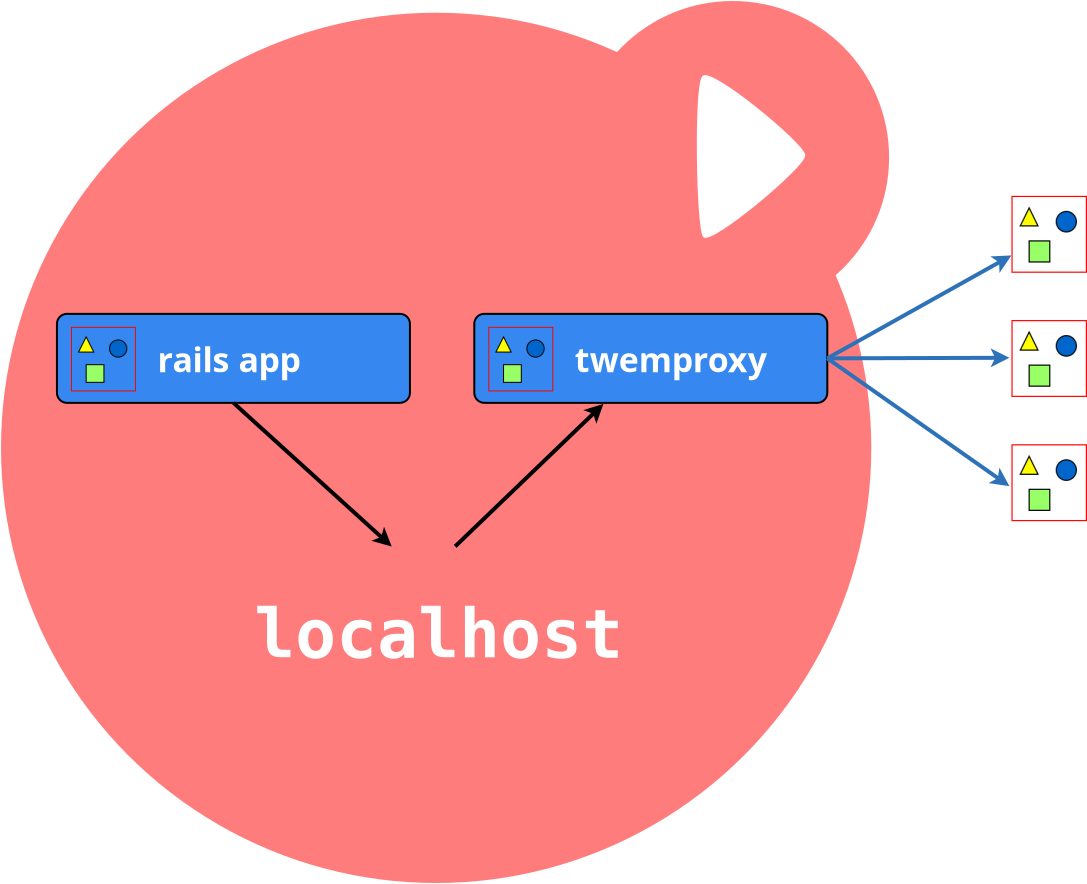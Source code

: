 <?xml version="1.0" encoding="UTF-8"?>
<dia:diagram xmlns:dia="http://www.lysator.liu.se/~alla/dia/">
  <dia:layer name="Background" visible="true" active="true">
    <dia:object type="Standard - Ellipse" version="0" id="O0">
      <dia:attribute name="obj_pos">
        <dia:point val="46.31,2.778"/>
      </dia:attribute>
      <dia:attribute name="obj_bb">
        <dia:rectangle val="46.26,2.728;61.905,18.373"/>
      </dia:attribute>
      <dia:attribute name="elem_corner">
        <dia:point val="46.31,2.778"/>
      </dia:attribute>
      <dia:attribute name="elem_width">
        <dia:real val="15.545"/>
      </dia:attribute>
      <dia:attribute name="elem_height">
        <dia:real val="15.545"/>
      </dia:attribute>
      <dia:attribute name="border_width">
        <dia:real val="0.1"/>
      </dia:attribute>
      <dia:attribute name="border_color">
        <dia:color val="#ff7c7c"/>
      </dia:attribute>
      <dia:attribute name="inner_color">
        <dia:color val="#ff7c7c"/>
      </dia:attribute>
      <dia:attribute name="aspect">
        <dia:enum val="2"/>
      </dia:attribute>
    </dia:object>
    <dia:object type="Standard - Ellipse" version="0" id="O1">
      <dia:attribute name="obj_pos">
        <dia:point val="17.55,3.364"/>
      </dia:attribute>
      <dia:attribute name="obj_bb">
        <dia:rectangle val="17.5,3.314;61.015,46.829"/>
      </dia:attribute>
      <dia:attribute name="elem_corner">
        <dia:point val="17.55,3.364"/>
      </dia:attribute>
      <dia:attribute name="elem_width">
        <dia:real val="43.415"/>
      </dia:attribute>
      <dia:attribute name="elem_height">
        <dia:real val="43.415"/>
      </dia:attribute>
      <dia:attribute name="border_width">
        <dia:real val="0.1"/>
      </dia:attribute>
      <dia:attribute name="border_color">
        <dia:color val="#ff7c7c"/>
      </dia:attribute>
      <dia:attribute name="inner_color">
        <dia:color val="#ff7c7c"/>
      </dia:attribute>
      <dia:attribute name="aspect">
        <dia:enum val="2"/>
      </dia:attribute>
    </dia:object>
    <dia:group>
      <dia:object type="Standard - Box" version="0" id="O2">
        <dia:attribute name="obj_pos">
          <dia:point val="20.297,18.37"/>
        </dia:attribute>
        <dia:attribute name="obj_bb">
          <dia:rectangle val="20.247,18.32;37.997,22.87"/>
        </dia:attribute>
        <dia:attribute name="elem_corner">
          <dia:point val="20.297,18.37"/>
        </dia:attribute>
        <dia:attribute name="elem_width">
          <dia:real val="17.65"/>
        </dia:attribute>
        <dia:attribute name="elem_height">
          <dia:real val="4.45"/>
        </dia:attribute>
        <dia:attribute name="border_width">
          <dia:real val="0.1"/>
        </dia:attribute>
        <dia:attribute name="inner_color">
          <dia:color val="#3688f0"/>
        </dia:attribute>
        <dia:attribute name="show_background">
          <dia:boolean val="true"/>
        </dia:attribute>
        <dia:attribute name="corner_radius">
          <dia:real val="0.5"/>
        </dia:attribute>
      </dia:object>
      <dia:object type="Standard - Image" version="0" id="O3">
        <dia:attribute name="obj_pos">
          <dia:point val="20.997,19.02"/>
        </dia:attribute>
        <dia:attribute name="obj_bb">
          <dia:rectangle val="20.947,18.97;24.297,22.299"/>
        </dia:attribute>
        <dia:attribute name="elem_corner">
          <dia:point val="20.997,19.02"/>
        </dia:attribute>
        <dia:attribute name="elem_width">
          <dia:real val="3.25"/>
        </dia:attribute>
        <dia:attribute name="elem_height">
          <dia:real val="3.229"/>
        </dia:attribute>
        <dia:attribute name="draw_border">
          <dia:boolean val="false"/>
        </dia:attribute>
        <dia:attribute name="keep_aspect">
          <dia:boolean val="true"/>
        </dia:attribute>
        <dia:attribute name="file">
          <dia:string>#/home/comp/Pictures/kube-wheel.png#</dia:string>
        </dia:attribute>
      </dia:object>
    </dia:group>
    <dia:object type="Standard - Text" version="1" id="O4">
      <dia:attribute name="obj_pos">
        <dia:point val="22.622,20.634"/>
      </dia:attribute>
      <dia:attribute name="obj_bb">
        <dia:rectangle val="22.622,19.649;34.465,21.619"/>
      </dia:attribute>
      <dia:attribute name="text">
        <dia:composite type="text">
          <dia:attribute name="string">
            <dia:string>#      rails app#</dia:string>
          </dia:attribute>
          <dia:attribute name="font">
            <dia:font family="sans" style="80" name="Helvetica-Bold"/>
          </dia:attribute>
          <dia:attribute name="height">
            <dia:real val="2.117"/>
          </dia:attribute>
          <dia:attribute name="pos">
            <dia:point val="22.622,21.22"/>
          </dia:attribute>
          <dia:attribute name="color">
            <dia:color val="#ffffff"/>
          </dia:attribute>
          <dia:attribute name="alignment">
            <dia:enum val="0"/>
          </dia:attribute>
        </dia:composite>
      </dia:attribute>
      <dia:attribute name="valign">
        <dia:enum val="2"/>
      </dia:attribute>
      <dia:connections>
        <dia:connection handle="0" to="O3" connection="8"/>
      </dia:connections>
    </dia:object>
    <dia:group>
      <dia:object type="Standard - Box" version="0" id="O5">
        <dia:attribute name="obj_pos">
          <dia:point val="41.165,18.37"/>
        </dia:attribute>
        <dia:attribute name="obj_bb">
          <dia:rectangle val="41.115,18.32;58.865,22.87"/>
        </dia:attribute>
        <dia:attribute name="elem_corner">
          <dia:point val="41.165,18.37"/>
        </dia:attribute>
        <dia:attribute name="elem_width">
          <dia:real val="17.65"/>
        </dia:attribute>
        <dia:attribute name="elem_height">
          <dia:real val="4.45"/>
        </dia:attribute>
        <dia:attribute name="border_width">
          <dia:real val="0.1"/>
        </dia:attribute>
        <dia:attribute name="inner_color">
          <dia:color val="#3688f0"/>
        </dia:attribute>
        <dia:attribute name="show_background">
          <dia:boolean val="true"/>
        </dia:attribute>
        <dia:attribute name="corner_radius">
          <dia:real val="0.5"/>
        </dia:attribute>
      </dia:object>
      <dia:object type="Standard - Image" version="0" id="O6">
        <dia:attribute name="obj_pos">
          <dia:point val="41.865,19.02"/>
        </dia:attribute>
        <dia:attribute name="obj_bb">
          <dia:rectangle val="41.815,18.97;45.165,22.299"/>
        </dia:attribute>
        <dia:attribute name="elem_corner">
          <dia:point val="41.865,19.02"/>
        </dia:attribute>
        <dia:attribute name="elem_width">
          <dia:real val="3.25"/>
        </dia:attribute>
        <dia:attribute name="elem_height">
          <dia:real val="3.229"/>
        </dia:attribute>
        <dia:attribute name="draw_border">
          <dia:boolean val="false"/>
        </dia:attribute>
        <dia:attribute name="keep_aspect">
          <dia:boolean val="true"/>
        </dia:attribute>
        <dia:attribute name="file">
          <dia:string>#/home/comp/Pictures/kube-wheel.png#</dia:string>
        </dia:attribute>
      </dia:object>
    </dia:group>
    <dia:object type="Standard - Text" version="1" id="O7">
      <dia:attribute name="obj_pos">
        <dia:point val="43.49,20.634"/>
      </dia:attribute>
      <dia:attribute name="obj_bb">
        <dia:rectangle val="43.49,19.649;57.717,21.619"/>
      </dia:attribute>
      <dia:attribute name="text">
        <dia:composite type="text">
          <dia:attribute name="string">
            <dia:string>#      twemproxy#</dia:string>
          </dia:attribute>
          <dia:attribute name="font">
            <dia:font family="sans" style="80" name="Helvetica-Bold"/>
          </dia:attribute>
          <dia:attribute name="height">
            <dia:real val="2.117"/>
          </dia:attribute>
          <dia:attribute name="pos">
            <dia:point val="43.49,21.22"/>
          </dia:attribute>
          <dia:attribute name="color">
            <dia:color val="#ffffff"/>
          </dia:attribute>
          <dia:attribute name="alignment">
            <dia:enum val="0"/>
          </dia:attribute>
        </dia:composite>
      </dia:attribute>
      <dia:attribute name="valign">
        <dia:enum val="2"/>
      </dia:attribute>
      <dia:connections>
        <dia:connection handle="0" to="O6" connection="8"/>
      </dia:connections>
    </dia:object>
    <dia:object type="Standard - Line" version="0" id="O8">
      <dia:attribute name="obj_pos">
        <dia:point val="29.122,22.82"/>
      </dia:attribute>
      <dia:attribute name="obj_bb">
        <dia:rectangle val="28.981,22.679;37.2,30.154"/>
      </dia:attribute>
      <dia:attribute name="conn_endpoints">
        <dia:point val="29.122,22.82"/>
        <dia:point val="37.035,30.004"/>
      </dia:attribute>
      <dia:attribute name="numcp">
        <dia:int val="1"/>
      </dia:attribute>
      <dia:attribute name="line_width">
        <dia:real val="0.2"/>
      </dia:attribute>
      <dia:attribute name="end_arrow">
        <dia:enum val="22"/>
      </dia:attribute>
      <dia:attribute name="end_arrow_length">
        <dia:real val="0.5"/>
      </dia:attribute>
      <dia:attribute name="end_arrow_width">
        <dia:real val="0.5"/>
      </dia:attribute>
      <dia:connections>
        <dia:connection handle="0" to="O2" connection="6"/>
      </dia:connections>
    </dia:object>
    <dia:object type="Standard - Line" version="0" id="O9">
      <dia:attribute name="obj_pos">
        <dia:point val="40.208,29.998"/>
      </dia:attribute>
      <dia:attribute name="obj_bb">
        <dia:rectangle val="40.067,22.714;47.785,30.14"/>
      </dia:attribute>
      <dia:attribute name="conn_endpoints">
        <dia:point val="40.208,29.998"/>
        <dia:point val="47.624,22.869"/>
      </dia:attribute>
      <dia:attribute name="numcp">
        <dia:int val="1"/>
      </dia:attribute>
      <dia:attribute name="line_width">
        <dia:real val="0.2"/>
      </dia:attribute>
      <dia:attribute name="end_arrow">
        <dia:enum val="22"/>
      </dia:attribute>
      <dia:attribute name="end_arrow_length">
        <dia:real val="0.5"/>
      </dia:attribute>
      <dia:attribute name="end_arrow_width">
        <dia:real val="0.5"/>
      </dia:attribute>
      <dia:connections>
        <dia:connection handle="1" to="O5" connection="8"/>
      </dia:connections>
    </dia:object>
    <dia:object type="Standard - Beziergon" version="0" id="O10">
      <dia:attribute name="obj_pos">
        <dia:point val="52.606,6.519"/>
      </dia:attribute>
      <dia:attribute name="obj_bb">
        <dia:rectangle val="52.291,6.435;57.712,14.572"/>
      </dia:attribute>
      <dia:attribute name="bez_points">
        <dia:point val="52.606,6.519"/>
        <dia:point val="53.023,6.091"/>
        <dia:point val="57.638,9.888"/>
        <dia:point val="57.662,10.443"/>
        <dia:point val="57.685,10.998"/>
        <dia:point val="52.968,14.924"/>
        <dia:point val="52.641,14.488"/>
        <dia:point val="52.314,14.052"/>
        <dia:point val="52.189,6.946"/>
      </dia:attribute>
      <dia:attribute name="corner_types">
        <dia:enum val="40020944"/>
        <dia:enum val="0"/>
        <dia:enum val="0"/>
        <dia:enum val="0"/>
      </dia:attribute>
      <dia:attribute name="line_color">
        <dia:color val="#ffffff"/>
      </dia:attribute>
      <dia:attribute name="line_width">
        <dia:real val="0.1"/>
      </dia:attribute>
      <dia:attribute name="show_background">
        <dia:boolean val="true"/>
      </dia:attribute>
    </dia:object>
    <dia:object type="Standard - Text" version="1" id="O11">
      <dia:attribute name="obj_pos">
        <dia:point val="30.166,34.396"/>
      </dia:attribute>
      <dia:attribute name="obj_bb">
        <dia:rectangle val="30.166,32.424;48.526,36.369"/>
      </dia:attribute>
      <dia:attribute name="text">
        <dia:composite type="text">
          <dia:attribute name="string">
            <dia:string>#localhost#</dia:string>
          </dia:attribute>
          <dia:attribute name="font">
            <dia:font family="monospace" style="80" name="Courier-Bold"/>
          </dia:attribute>
          <dia:attribute name="height">
            <dia:real val="4.233"/>
          </dia:attribute>
          <dia:attribute name="pos">
            <dia:point val="30.166,35.569"/>
          </dia:attribute>
          <dia:attribute name="color">
            <dia:color val="#ffffff"/>
          </dia:attribute>
          <dia:attribute name="alignment">
            <dia:enum val="0"/>
          </dia:attribute>
        </dia:composite>
      </dia:attribute>
      <dia:attribute name="valign">
        <dia:enum val="2"/>
      </dia:attribute>
    </dia:object>
    <dia:object type="Standard - Image" version="0" id="O12">
      <dia:attribute name="obj_pos">
        <dia:point val="68.022,12.47"/>
      </dia:attribute>
      <dia:attribute name="obj_bb">
        <dia:rectangle val="67.972,12.42;71.85,16.368"/>
      </dia:attribute>
      <dia:attribute name="elem_corner">
        <dia:point val="68.022,12.47"/>
      </dia:attribute>
      <dia:attribute name="elem_width">
        <dia:real val="3.777"/>
      </dia:attribute>
      <dia:attribute name="elem_height">
        <dia:real val="3.847"/>
      </dia:attribute>
      <dia:attribute name="draw_border">
        <dia:boolean val="false"/>
      </dia:attribute>
      <dia:attribute name="keep_aspect">
        <dia:boolean val="true"/>
      </dia:attribute>
      <dia:attribute name="file">
        <dia:string>#/home/comp/Downloads/AWS_Simple_Icons_v15.10.2/Database/Elasticache/Database_AmazonElasticCache_Redis.png#</dia:string>
      </dia:attribute>
    </dia:object>
    <dia:object type="Standard - Line" version="0" id="O13">
      <dia:attribute name="obj_pos">
        <dia:point val="58.815,20.595"/>
      </dia:attribute>
      <dia:attribute name="obj_bb">
        <dia:rectangle val="58.678,15.366;68.118,20.731"/>
      </dia:attribute>
      <dia:attribute name="conn_endpoints">
        <dia:point val="58.815,20.595"/>
        <dia:point val="67.922,15.505"/>
      </dia:attribute>
      <dia:attribute name="numcp">
        <dia:int val="1"/>
      </dia:attribute>
      <dia:attribute name="line_color">
        <dia:color val="#2d72b8"/>
      </dia:attribute>
      <dia:attribute name="line_width">
        <dia:real val="0.2"/>
      </dia:attribute>
      <dia:attribute name="end_arrow">
        <dia:enum val="22"/>
      </dia:attribute>
      <dia:attribute name="end_arrow_length">
        <dia:real val="0.5"/>
      </dia:attribute>
      <dia:attribute name="end_arrow_width">
        <dia:real val="0.5"/>
      </dia:attribute>
      <dia:connections>
        <dia:connection handle="0" to="O5" connection="4"/>
        <dia:connection handle="1" to="O12" connection="8"/>
      </dia:connections>
    </dia:object>
    <dia:object type="Standard - Line" version="0" id="O14">
      <dia:attribute name="obj_pos">
        <dia:point val="58.815,20.595"/>
      </dia:attribute>
      <dia:attribute name="obj_bb">
        <dia:rectangle val="58.714,20.096;68.146,21.043"/>
      </dia:attribute>
      <dia:attribute name="conn_endpoints">
        <dia:point val="58.815,20.595"/>
        <dia:point val="67.922,20.567"/>
      </dia:attribute>
      <dia:attribute name="numcp">
        <dia:int val="1"/>
      </dia:attribute>
      <dia:attribute name="line_color">
        <dia:color val="#2d72b8"/>
      </dia:attribute>
      <dia:attribute name="line_width">
        <dia:real val="0.2"/>
      </dia:attribute>
      <dia:attribute name="end_arrow">
        <dia:enum val="22"/>
      </dia:attribute>
      <dia:attribute name="end_arrow_length">
        <dia:real val="0.5"/>
      </dia:attribute>
      <dia:attribute name="end_arrow_width">
        <dia:real val="0.5"/>
      </dia:attribute>
      <dia:connections>
        <dia:connection handle="0" to="O5" connection="4"/>
      </dia:connections>
    </dia:object>
    <dia:object type="Standard - Line" version="0" id="O15">
      <dia:attribute name="obj_pos">
        <dia:point val="58.815,20.595"/>
      </dia:attribute>
      <dia:attribute name="obj_bb">
        <dia:rectangle val="58.675,20.456;68.105,27.128"/>
      </dia:attribute>
      <dia:attribute name="conn_endpoints">
        <dia:point val="58.815,20.595"/>
        <dia:point val="67.922,26.989"/>
      </dia:attribute>
      <dia:attribute name="numcp">
        <dia:int val="1"/>
      </dia:attribute>
      <dia:attribute name="line_color">
        <dia:color val="#2d72b8"/>
      </dia:attribute>
      <dia:attribute name="line_width">
        <dia:real val="0.2"/>
      </dia:attribute>
      <dia:attribute name="end_arrow">
        <dia:enum val="22"/>
      </dia:attribute>
      <dia:attribute name="end_arrow_length">
        <dia:real val="0.5"/>
      </dia:attribute>
      <dia:attribute name="end_arrow_width">
        <dia:real val="0.5"/>
      </dia:attribute>
      <dia:connections>
        <dia:connection handle="0" to="O5" connection="4"/>
      </dia:connections>
    </dia:object>
    <dia:object type="Standard - Image" version="0" id="O16">
      <dia:attribute name="obj_pos">
        <dia:point val="68.022,18.68"/>
      </dia:attribute>
      <dia:attribute name="obj_bb">
        <dia:rectangle val="67.972,18.63;71.85,22.578"/>
      </dia:attribute>
      <dia:attribute name="elem_corner">
        <dia:point val="68.022,18.68"/>
      </dia:attribute>
      <dia:attribute name="elem_width">
        <dia:real val="3.777"/>
      </dia:attribute>
      <dia:attribute name="elem_height">
        <dia:real val="3.847"/>
      </dia:attribute>
      <dia:attribute name="draw_border">
        <dia:boolean val="false"/>
      </dia:attribute>
      <dia:attribute name="keep_aspect">
        <dia:boolean val="true"/>
      </dia:attribute>
      <dia:attribute name="file">
        <dia:string>#/home/comp/Downloads/AWS_Simple_Icons_v15.10.2/Database/Elasticache/Database_AmazonElasticCache_Redis.png#</dia:string>
      </dia:attribute>
    </dia:object>
    <dia:object type="Standard - Image" version="0" id="O17">
      <dia:attribute name="obj_pos">
        <dia:point val="68.022,24.89"/>
      </dia:attribute>
      <dia:attribute name="obj_bb">
        <dia:rectangle val="67.972,24.84;71.85,28.788"/>
      </dia:attribute>
      <dia:attribute name="elem_corner">
        <dia:point val="68.022,24.89"/>
      </dia:attribute>
      <dia:attribute name="elem_width">
        <dia:real val="3.777"/>
      </dia:attribute>
      <dia:attribute name="elem_height">
        <dia:real val="3.847"/>
      </dia:attribute>
      <dia:attribute name="draw_border">
        <dia:boolean val="false"/>
      </dia:attribute>
      <dia:attribute name="keep_aspect">
        <dia:boolean val="true"/>
      </dia:attribute>
      <dia:attribute name="file">
        <dia:string>#/home/comp/Downloads/AWS_Simple_Icons_v15.10.2/Database/Elasticache/Database_AmazonElasticCache_Redis.png#</dia:string>
      </dia:attribute>
    </dia:object>
  </dia:layer>
</dia:diagram>
